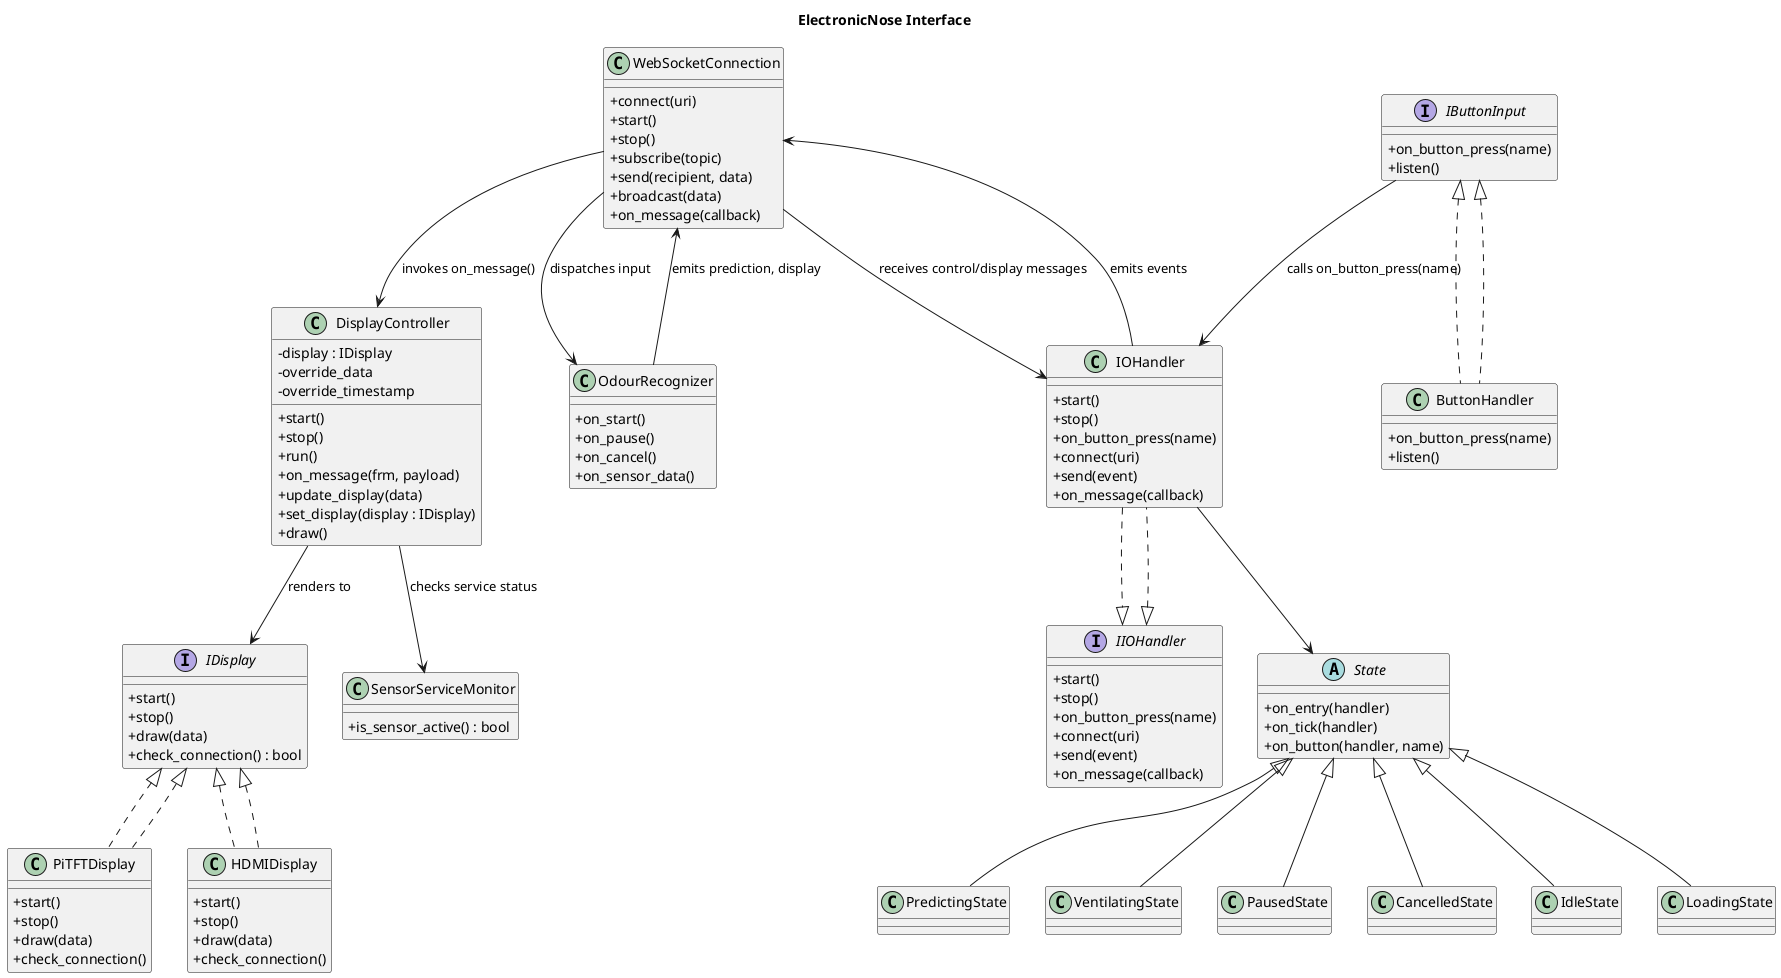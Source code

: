 @startuml
skinparam classAttributeIconSize 0
title ElectronicNose Interface

interface IDisplay {
    +start()
    +stop()
    +draw(data)
    +check_connection() : bool
}

class PiTFTDisplay implements IDisplay {
    +start()
    +stop()
    +draw(data)
    +check_connection()
}

class HDMIDisplay implements IDisplay {
    +start()
    +stop()
    +draw(data)
    +check_connection()
}

interface IIOHandler {
    +start()
    +stop()
    +on_button_press(name)
    +connect(uri)
    +send(event)
    +on_message(callback)
}

class IOHandler implements IIOHandler {
    +start()
    +stop()
    +on_button_press(name)
    +connect(uri)
    +send(event)
    +on_message(callback)
}

interface IButtonInput {
    +on_button_press(name)
    +listen()
}

class ButtonHandler implements IButtonInput {
    +on_button_press(name)
    +listen()
}

IButtonInput <|.. ButtonHandler
IButtonInput --> IOHandler : calls on_button_press(name)

' === replaced WebSocket with DataCommunicator.WebSocketConnection ===
class WebSocketConnection {
    +connect(uri)
    +start()
    +stop()
    +subscribe(topic)
    +send(recipient, data)
    +broadcast(data)
    +on_message(callback)
}

class DisplayController {
    -display : IDisplay
    -override_data
    -override_timestamp

    +start()
    +stop()
    +run()
    +on_message(frm, payload)
    +update_display(data)
    +set_display(display : IDisplay)
    +draw()
}

WebSocketConnection --> DisplayController : invokes on_message()

DisplayController --> IDisplay : renders to
HDMIDisplay ..|> IDisplay
PiTFTDisplay ..|> IDisplay

IOHandler ..|> IIOHandler
IOHandler --> WebSocketConnection : emits events
WebSocketConnection --> IOHandler : receives control/display messages

abstract class State {
    +on_entry(handler)
    +on_tick(handler)
    +on_button(handler, name)
}

class IdleState
class LoadingState
class PredictingState
class VentilatingState
class PausedState
class CancelledState

State <|-- IdleState
State <|-- LoadingState
State <|-- PredictingState
State <|-- VentilatingState
State <|-- PausedState
State <|-- CancelledState

IOHandler --> State

class SensorServiceMonitor {
    +is_sensor_active() : bool
}

DisplayController --> SensorServiceMonitor : checks service status

class OdourRecognizer {
    +on_start()
    +on_pause()
    +on_cancel()
    +on_sensor_data()
}

WebSocketConnection --> OdourRecognizer : dispatches input
OdourRecognizer --> WebSocketConnection : emits prediction, display
@enduml